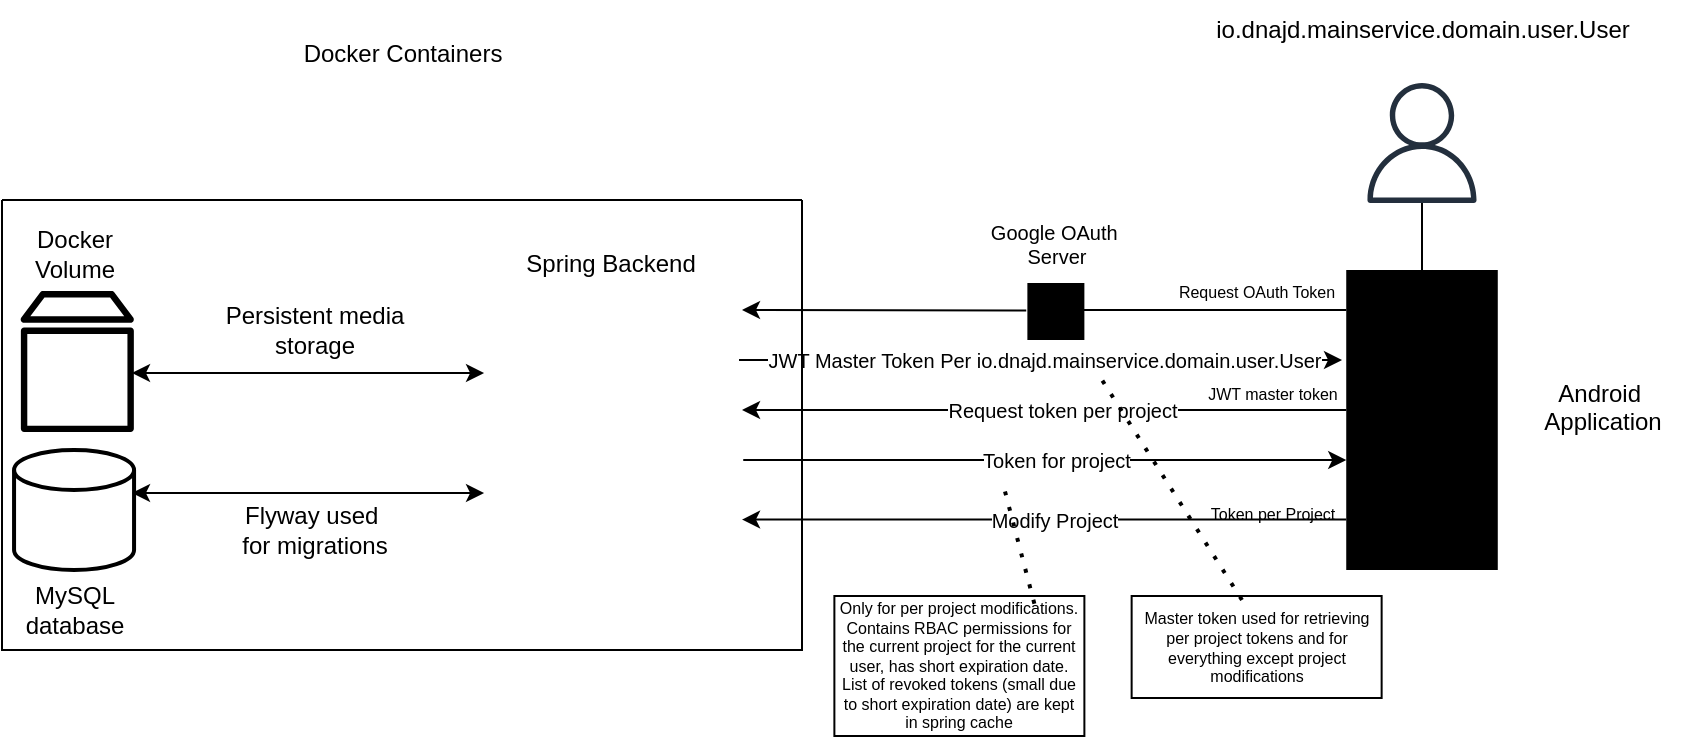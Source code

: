 <mxfile version="26.1.1">
  <diagram id="Ht1M8jgEwFfnCIfOTk4-" name="Page-1">
    <mxGraphModel dx="813" dy="451" grid="1" gridSize="10" guides="1" tooltips="1" connect="1" arrows="1" fold="1" page="1" pageScale="1" pageWidth="1169" pageHeight="827" math="0" shadow="0">
      <root>
        <mxCell id="0" />
        <mxCell id="1" parent="0" />
        <mxCell id="q3jxpWBxmI74hbCxYRzW-8" value="io.dnajd.mainservice.domain.user.User" style="text;html=1;align=center;verticalAlign=middle;resizable=0;points=[];autosize=1;strokeColor=none;fillColor=none;" parent="1" vertex="1">
          <mxGeometry x="955" y="80" width="50" height="30" as="geometry" />
        </mxCell>
        <mxCell id="q3jxpWBxmI74hbCxYRzW-9" value="&lt;div&gt;Android&amp;nbsp;&lt;/div&gt;&lt;div&gt;Application&lt;/div&gt;&lt;div&gt;&lt;br&gt;&lt;/div&gt;" style="text;html=1;align=center;verticalAlign=middle;resizable=0;points=[];autosize=1;strokeColor=none;fillColor=none;" parent="1" vertex="1">
          <mxGeometry x="1030" y="260.75" width="80" height="60" as="geometry" />
        </mxCell>
        <mxCell id="q3jxpWBxmI74hbCxYRzW-13" value="" style="sketch=0;verticalLabelPosition=bottom;sketch=0;aspect=fixed;html=1;verticalAlign=top;strokeColor=none;fillColor=#000000;align=center;outlineConnect=0;pointerEvents=1;shape=mxgraph.citrix2.authentication_google;" parent="1" vertex="1">
          <mxGeometry x="782.69" y="221.5" width="28.5" height="28.5" as="geometry" />
        </mxCell>
        <mxCell id="q3jxpWBxmI74hbCxYRzW-23" value="" style="sketch=0;verticalLabelPosition=bottom;sketch=0;aspect=fixed;html=1;verticalAlign=top;strokeColor=none;fillColor=#000000;align=center;outlineConnect=0;pointerEvents=1;shape=mxgraph.citrix2.mobile;" parent="1" vertex="1">
          <mxGeometry x="942.12" y="215" width="75.77" height="150" as="geometry" />
        </mxCell>
        <mxCell id="q3jxpWBxmI74hbCxYRzW-25" value="" style="sketch=0;outlineConnect=0;fontColor=#232F3E;gradientColor=none;fillColor=#232F3D;strokeColor=none;dashed=0;verticalLabelPosition=bottom;verticalAlign=top;align=center;html=1;fontSize=12;fontStyle=0;aspect=fixed;pointerEvents=1;shape=mxgraph.aws4.user;" parent="1" vertex="1">
          <mxGeometry x="950" y="121.5" width="60" height="60" as="geometry" />
        </mxCell>
        <mxCell id="q3jxpWBxmI74hbCxYRzW-60" value="Only for per project modifications. Contains RBAC permissions for the current project for the current user, has short expiration date. List of revoked tokens (small due to short expiration date) are kept in spring cache" style="whiteSpace=wrap;html=1;fontSize=8;" parent="1" vertex="1">
          <mxGeometry x="686.19" y="378" width="125" height="70" as="geometry" />
        </mxCell>
        <mxCell id="q3jxpWBxmI74hbCxYRzW-22" value="&lt;div&gt;&lt;font style=&quot;font-size: 10px;&quot;&gt;Google OAuth&amp;nbsp;&lt;/font&gt;&lt;/div&gt;&lt;div&gt;&lt;font style=&quot;font-size: 10px;&quot;&gt;Server&lt;/font&gt;&lt;/div&gt;" style="text;html=1;align=center;verticalAlign=middle;resizable=0;points=[];autosize=1;strokeColor=none;fillColor=none;fontSize=8;" parent="1" vertex="1">
          <mxGeometry x="751.94" y="181.5" width="90" height="40" as="geometry" />
        </mxCell>
        <mxCell id="q3jxpWBxmI74hbCxYRzW-73" value="" style="endArrow=classic;html=1;rounded=0;" parent="1" edge="1">
          <mxGeometry relative="1" as="geometry">
            <mxPoint x="640.62" y="310" as="sourcePoint" />
            <mxPoint x="942.12" y="310" as="targetPoint" />
          </mxGeometry>
        </mxCell>
        <mxCell id="q3jxpWBxmI74hbCxYRzW-74" value="&lt;font style=&quot;font-size: 10px;&quot;&gt;Token for project&lt;/font&gt;" style="edgeLabel;resizable=0;html=1;;align=center;verticalAlign=middle;" parent="q3jxpWBxmI74hbCxYRzW-73" connectable="0" vertex="1">
          <mxGeometry relative="1" as="geometry">
            <mxPoint x="5" as="offset" />
          </mxGeometry>
        </mxCell>
        <mxCell id="q3jxpWBxmI74hbCxYRzW-76" value="" style="endArrow=classic;html=1;rounded=0;" parent="1" edge="1">
          <mxGeometry relative="1" as="geometry">
            <mxPoint x="942.12" y="285" as="sourcePoint" />
            <mxPoint x="640.01" y="285" as="targetPoint" />
          </mxGeometry>
        </mxCell>
        <mxCell id="q3jxpWBxmI74hbCxYRzW-77" value="&lt;font style=&quot;font-size: 10px;&quot;&gt;Request token per project&lt;/font&gt;" style="edgeLabel;resizable=0;html=1;;align=center;verticalAlign=middle;" parent="q3jxpWBxmI74hbCxYRzW-76" connectable="0" vertex="1">
          <mxGeometry relative="1" as="geometry">
            <mxPoint x="9" as="offset" />
          </mxGeometry>
        </mxCell>
        <mxCell id="q3jxpWBxmI74hbCxYRzW-79" value="&lt;font style=&quot;font-size: 8px;&quot;&gt;JWT master token&lt;/font&gt;" style="text;html=1;align=center;verticalAlign=middle;resizable=0;points=[];autosize=1;strokeColor=none;fillColor=none;" parent="1" vertex="1">
          <mxGeometry x="860" y="260.75" width="90" height="30" as="geometry" />
        </mxCell>
        <mxCell id="q3jxpWBxmI74hbCxYRzW-80" value="" style="endArrow=classic;html=1;rounded=0;" parent="1" edge="1">
          <mxGeometry relative="1" as="geometry">
            <mxPoint x="638.51" y="260" as="sourcePoint" />
            <mxPoint x="940.01" y="260" as="targetPoint" />
          </mxGeometry>
        </mxCell>
        <mxCell id="q3jxpWBxmI74hbCxYRzW-81" value="&lt;div&gt;&lt;font style=&quot;font-size: 10px;&quot;&gt;JWT Master Token Per io.dnajd.mainservice.domain.user.User&lt;/font&gt;&lt;/div&gt;" style="edgeLabel;resizable=0;html=1;;align=center;verticalAlign=middle;" parent="q3jxpWBxmI74hbCxYRzW-80" connectable="0" vertex="1">
          <mxGeometry relative="1" as="geometry">
            <mxPoint x="1" as="offset" />
          </mxGeometry>
        </mxCell>
        <mxCell id="q3jxpWBxmI74hbCxYRzW-84" value="" style="endArrow=classic;html=1;rounded=0;" parent="1" edge="1">
          <mxGeometry width="50" height="50" relative="1" as="geometry">
            <mxPoint x="782.12" y="235.25" as="sourcePoint" />
            <mxPoint x="640" y="235" as="targetPoint" />
          </mxGeometry>
        </mxCell>
        <mxCell id="q3jxpWBxmI74hbCxYRzW-85" value="" style="endArrow=none;html=1;rounded=0;" parent="1" edge="1">
          <mxGeometry width="50" height="50" relative="1" as="geometry">
            <mxPoint x="810.62" y="235" as="sourcePoint" />
            <mxPoint x="942.12" y="235" as="targetPoint" />
          </mxGeometry>
        </mxCell>
        <mxCell id="q3jxpWBxmI74hbCxYRzW-91" value="&lt;font style=&quot;font-size: 8px;&quot;&gt;Request OAuth Token&lt;br&gt;&lt;/font&gt;" style="text;html=1;align=center;verticalAlign=middle;resizable=0;points=[];autosize=1;strokeColor=none;fillColor=none;" parent="1" vertex="1">
          <mxGeometry x="847.32" y="210" width="100" height="30" as="geometry" />
        </mxCell>
        <mxCell id="q3jxpWBxmI74hbCxYRzW-94" value="" style="endArrow=classic;html=1;rounded=0;" parent="1" edge="1">
          <mxGeometry relative="1" as="geometry">
            <mxPoint x="942.12" y="339.76" as="sourcePoint" />
            <mxPoint x="640.01" y="339.76" as="targetPoint" />
          </mxGeometry>
        </mxCell>
        <mxCell id="q3jxpWBxmI74hbCxYRzW-95" value="&lt;font style=&quot;font-size: 10px;&quot;&gt;Modify Project&lt;/font&gt;" style="edgeLabel;resizable=0;html=1;;align=center;verticalAlign=middle;" parent="q3jxpWBxmI74hbCxYRzW-94" connectable="0" vertex="1">
          <mxGeometry relative="1" as="geometry">
            <mxPoint x="5" as="offset" />
          </mxGeometry>
        </mxCell>
        <mxCell id="q3jxpWBxmI74hbCxYRzW-97" value="" style="endArrow=none;html=1;rounded=0;" parent="1" target="q3jxpWBxmI74hbCxYRzW-25" edge="1">
          <mxGeometry width="50" height="50" relative="1" as="geometry">
            <mxPoint x="980" y="215" as="sourcePoint" />
            <mxPoint x="1030" y="165" as="targetPoint" />
          </mxGeometry>
        </mxCell>
        <mxCell id="q3jxpWBxmI74hbCxYRzW-102" value="" style="endArrow=none;dashed=1;html=1;dashPattern=1 3;strokeWidth=2;rounded=0;exitX=0.8;exitY=0.055;exitDx=0;exitDy=0;exitPerimeter=0;" parent="1" source="q3jxpWBxmI74hbCxYRzW-60" edge="1">
          <mxGeometry width="50" height="50" relative="1" as="geometry">
            <mxPoint x="720" y="360" as="sourcePoint" />
            <mxPoint x="770" y="320" as="targetPoint" />
          </mxGeometry>
        </mxCell>
        <mxCell id="q3jxpWBxmI74hbCxYRzW-103" value="Master token used for retrieving per project tokens and for everything except project modifications" style="whiteSpace=wrap;html=1;fontSize=8;" parent="1" vertex="1">
          <mxGeometry x="834.82" y="378" width="125" height="51" as="geometry" />
        </mxCell>
        <mxCell id="q3jxpWBxmI74hbCxYRzW-104" value="&lt;div&gt;&lt;font style=&quot;font-size: 8px;&quot;&gt;Token per Project&lt;/font&gt;&lt;/div&gt;" style="text;html=1;align=center;verticalAlign=middle;resizable=0;points=[];autosize=1;strokeColor=none;fillColor=none;" parent="1" vertex="1">
          <mxGeometry x="860.0" y="320.75" width="90" height="30" as="geometry" />
        </mxCell>
        <mxCell id="q3jxpWBxmI74hbCxYRzW-105" value="" style="endArrow=none;dashed=1;html=1;dashPattern=1 3;strokeWidth=2;rounded=0;" parent="1" edge="1">
          <mxGeometry width="50" height="50" relative="1" as="geometry">
            <mxPoint x="890" y="380" as="sourcePoint" />
            <mxPoint x="820" y="270" as="targetPoint" />
          </mxGeometry>
        </mxCell>
        <mxCell id="q3jxpWBxmI74hbCxYRzW-109" value="" style="shape=image;html=1;verticalAlign=top;verticalLabelPosition=bottom;labelBackgroundColor=#ffffff;imageAspect=0;aspect=fixed;image=https://cdn2.iconfinder.com/data/icons/boxicons-logos/24/bxl-docker-128.png" parent="1" vertex="1">
          <mxGeometry x="440.75" y="121.5" width="58.5" height="58.5" as="geometry" />
        </mxCell>
        <mxCell id="q3jxpWBxmI74hbCxYRzW-116" value="" style="swimlane;startSize=0;" parent="1" vertex="1">
          <mxGeometry x="270" y="180" width="400" height="225" as="geometry" />
        </mxCell>
        <mxCell id="q3jxpWBxmI74hbCxYRzW-11" value="" style="shape=image;html=1;verticalAlign=top;verticalLabelPosition=bottom;labelBackgroundColor=#ffffff;imageAspect=0;image=https://cdn2.iconfinder.com/data/icons/boxicons-logos/24/bxl-spring-boot-128.png;aspect=fixed;" parent="q3jxpWBxmI74hbCxYRzW-116" vertex="1">
          <mxGeometry x="230" y="36.5" width="148.5" height="148.5" as="geometry" />
        </mxCell>
        <mxCell id="q3jxpWBxmI74hbCxYRzW-3" value="&lt;div&gt;MySQL&lt;/div&gt;&lt;div&gt;database&lt;/div&gt;" style="text;html=1;align=center;verticalAlign=middle;resizable=0;points=[];autosize=1;strokeColor=none;fillColor=none;" parent="q3jxpWBxmI74hbCxYRzW-116" vertex="1">
          <mxGeometry x="1.03" y="185" width="70" height="40" as="geometry" />
        </mxCell>
        <mxCell id="q3jxpWBxmI74hbCxYRzW-121" value="Spring Backend" style="text;html=1;align=center;verticalAlign=middle;resizable=0;points=[];autosize=1;strokeColor=none;fillColor=none;" parent="q3jxpWBxmI74hbCxYRzW-116" vertex="1">
          <mxGeometry x="249.25" y="16.5" width="110" height="30" as="geometry" />
        </mxCell>
        <mxCell id="q3jxpWBxmI74hbCxYRzW-123" value="" style="sketch=0;outlineConnect=0;fontColor=#232F3E;gradientColor=none;fillColor=#000000;strokeColor=none;dashed=0;verticalLabelPosition=bottom;verticalAlign=top;align=center;html=1;fontSize=12;fontStyle=0;aspect=fixed;pointerEvents=1;shape=mxgraph.aws4.volume;" parent="q3jxpWBxmI74hbCxYRzW-116" vertex="1">
          <mxGeometry x="9.24" y="45.05" width="56.79" height="71.45" as="geometry" />
        </mxCell>
        <mxCell id="q3jxpWBxmI74hbCxYRzW-126" value="&lt;div&gt;Docker&lt;/div&gt;&lt;div&gt;Volume&lt;/div&gt;" style="text;html=1;align=center;verticalAlign=middle;resizable=0;points=[];autosize=1;strokeColor=none;fillColor=none;" parent="q3jxpWBxmI74hbCxYRzW-116" vertex="1">
          <mxGeometry x="6.03" y="6.5" width="60" height="40" as="geometry" />
        </mxCell>
        <mxCell id="q3jxpWBxmI74hbCxYRzW-127" value="" style="endArrow=classic;startArrow=classic;html=1;rounded=0;" parent="q3jxpWBxmI74hbCxYRzW-116" edge="1">
          <mxGeometry width="50" height="50" relative="1" as="geometry">
            <mxPoint x="241.03" y="86.5" as="sourcePoint" />
            <mxPoint x="65.0" y="86.5" as="targetPoint" />
          </mxGeometry>
        </mxCell>
        <mxCell id="q3jxpWBxmI74hbCxYRzW-17" value="" style="strokeWidth=2;html=1;shape=mxgraph.flowchart.database;whiteSpace=wrap;" parent="q3jxpWBxmI74hbCxYRzW-116" vertex="1">
          <mxGeometry x="6.03" y="125" width="60" height="60" as="geometry" />
        </mxCell>
        <mxCell id="q3jxpWBxmI74hbCxYRzW-129" value="" style="endArrow=classic;startArrow=classic;html=1;rounded=0;" parent="q3jxpWBxmI74hbCxYRzW-116" edge="1">
          <mxGeometry width="50" height="50" relative="1" as="geometry">
            <mxPoint x="241.03" y="146.5" as="sourcePoint" />
            <mxPoint x="65.0" y="146.5" as="targetPoint" />
          </mxGeometry>
        </mxCell>
        <mxCell id="q3jxpWBxmI74hbCxYRzW-113" value="&lt;div&gt;Flyway used&amp;nbsp;&lt;/div&gt;&lt;div&gt;for migrations&lt;/div&gt;" style="text;html=1;align=center;verticalAlign=middle;resizable=0;points=[];autosize=1;strokeColor=none;fillColor=none;" parent="q3jxpWBxmI74hbCxYRzW-116" vertex="1">
          <mxGeometry x="106.03" y="145" width="100" height="40" as="geometry" />
        </mxCell>
        <mxCell id="q3jxpWBxmI74hbCxYRzW-130" value="&lt;div&gt;Persistent media&lt;/div&gt;&lt;div&gt;storage&lt;br&gt;&lt;/div&gt;" style="text;html=1;align=center;verticalAlign=middle;resizable=0;points=[];autosize=1;strokeColor=none;fillColor=none;" parent="q3jxpWBxmI74hbCxYRzW-116" vertex="1">
          <mxGeometry x="101.03" y="45.05" width="110" height="40" as="geometry" />
        </mxCell>
        <mxCell id="q3jxpWBxmI74hbCxYRzW-118" value="Docker Containers" style="text;html=1;align=center;verticalAlign=middle;resizable=0;points=[];autosize=1;strokeColor=none;fillColor=none;" parent="1" vertex="1">
          <mxGeometry x="410" y="91.5" width="120" height="30" as="geometry" />
        </mxCell>
        <mxCell id="q3jxpWBxmI74hbCxYRzW-131" value="&amp;nbsp;" style="text;whiteSpace=wrap;html=1;" parent="1" vertex="1">
          <mxGeometry x="860" y="180" width="40" height="40" as="geometry" />
        </mxCell>
      </root>
    </mxGraphModel>
  </diagram>
</mxfile>
